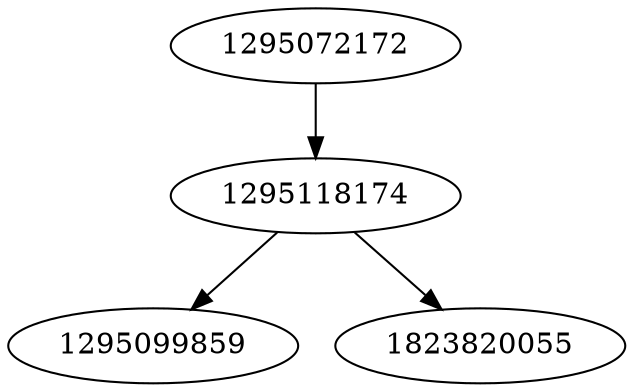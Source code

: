 strict digraph  {
1295099859;
1295072172;
1295118174;
1823820055;
1295072172 -> 1295118174;
1295118174 -> 1823820055;
1295118174 -> 1295099859;
}

